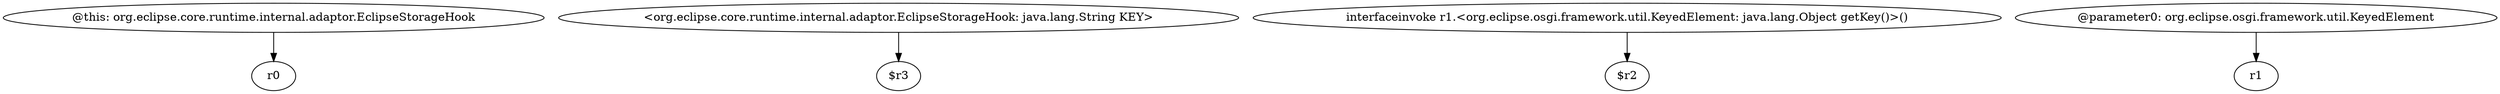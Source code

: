 digraph g {
0[label="@this: org.eclipse.core.runtime.internal.adaptor.EclipseStorageHook"]
1[label="r0"]
0->1[label=""]
2[label="<org.eclipse.core.runtime.internal.adaptor.EclipseStorageHook: java.lang.String KEY>"]
3[label="$r3"]
2->3[label=""]
4[label="interfaceinvoke r1.<org.eclipse.osgi.framework.util.KeyedElement: java.lang.Object getKey()>()"]
5[label="$r2"]
4->5[label=""]
6[label="@parameter0: org.eclipse.osgi.framework.util.KeyedElement"]
7[label="r1"]
6->7[label=""]
}